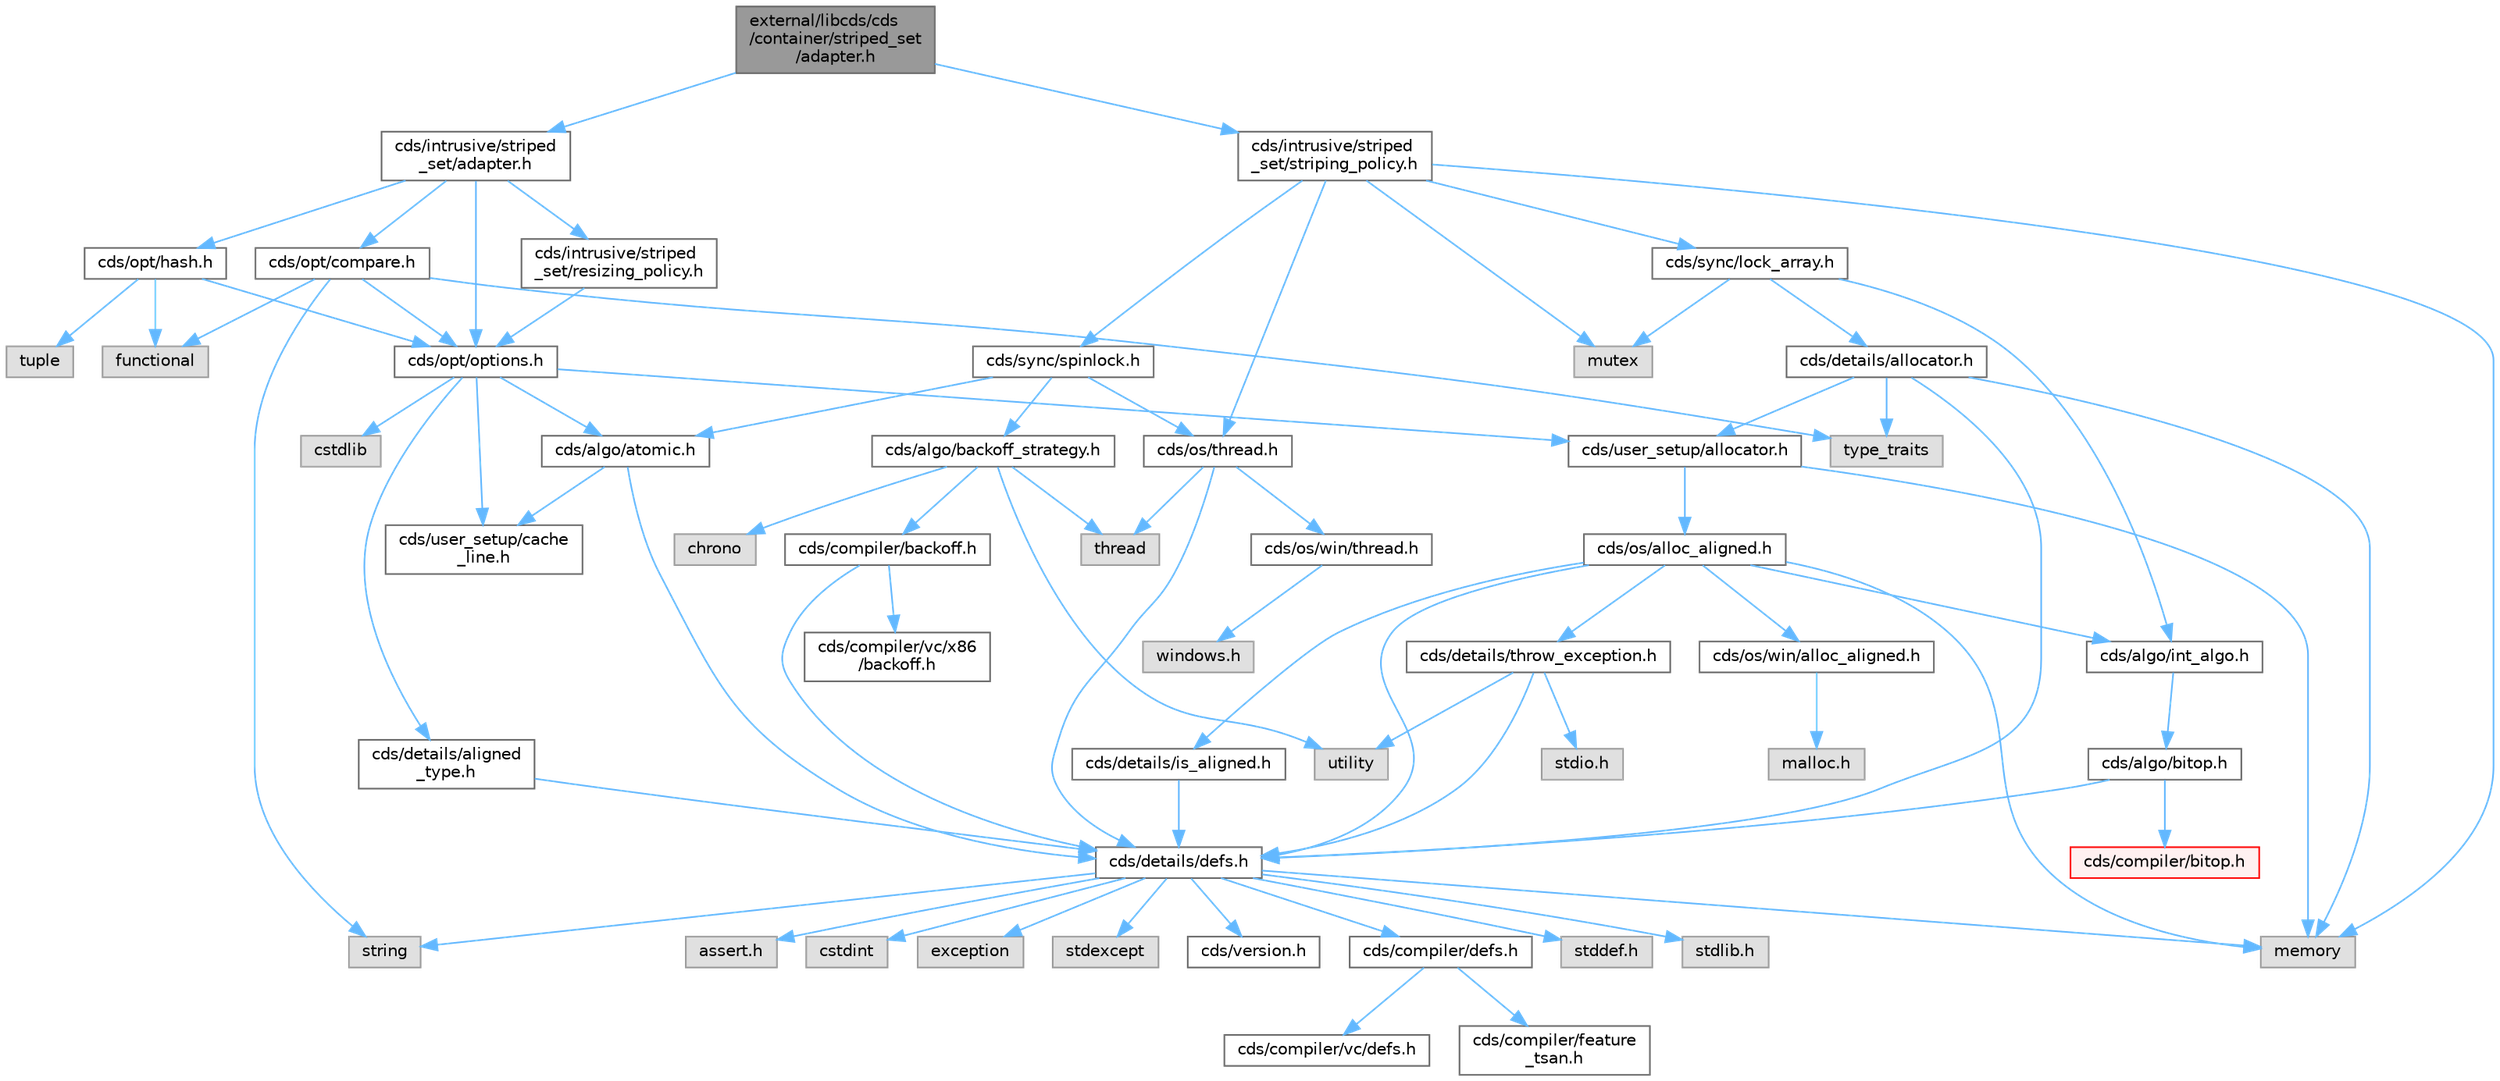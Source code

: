 digraph "external/libcds/cds/container/striped_set/adapter.h"
{
 // LATEX_PDF_SIZE
  bgcolor="transparent";
  edge [fontname=Helvetica,fontsize=10,labelfontname=Helvetica,labelfontsize=10];
  node [fontname=Helvetica,fontsize=10,shape=box,height=0.2,width=0.4];
  Node1 [id="Node000001",label="external/libcds/cds\l/container/striped_set\l/adapter.h",height=0.2,width=0.4,color="gray40", fillcolor="grey60", style="filled", fontcolor="black",tooltip=" "];
  Node1 -> Node2 [id="edge76_Node000001_Node000002",color="steelblue1",style="solid",tooltip=" "];
  Node2 [id="Node000002",label="cds/intrusive/striped\l_set/adapter.h",height=0.2,width=0.4,color="grey40", fillcolor="white", style="filled",URL="$intrusive_2striped__set_2adapter_8h.html",tooltip=" "];
  Node2 -> Node3 [id="edge77_Node000002_Node000003",color="steelblue1",style="solid",tooltip=" "];
  Node3 [id="Node000003",label="cds/opt/options.h",height=0.2,width=0.4,color="grey40", fillcolor="white", style="filled",URL="$opt_2options_8h.html",tooltip=" "];
  Node3 -> Node4 [id="edge78_Node000003_Node000004",color="steelblue1",style="solid",tooltip=" "];
  Node4 [id="Node000004",label="cstdlib",height=0.2,width=0.4,color="grey60", fillcolor="#E0E0E0", style="filled",tooltip=" "];
  Node3 -> Node5 [id="edge79_Node000003_Node000005",color="steelblue1",style="solid",tooltip=" "];
  Node5 [id="Node000005",label="cds/details/aligned\l_type.h",height=0.2,width=0.4,color="grey40", fillcolor="white", style="filled",URL="$aligned__type_8h.html",tooltip=" "];
  Node5 -> Node6 [id="edge80_Node000005_Node000006",color="steelblue1",style="solid",tooltip=" "];
  Node6 [id="Node000006",label="cds/details/defs.h",height=0.2,width=0.4,color="grey40", fillcolor="white", style="filled",URL="$details_2defs_8h.html",tooltip=" "];
  Node6 -> Node7 [id="edge81_Node000006_Node000007",color="steelblue1",style="solid",tooltip=" "];
  Node7 [id="Node000007",label="stddef.h",height=0.2,width=0.4,color="grey60", fillcolor="#E0E0E0", style="filled",tooltip=" "];
  Node6 -> Node8 [id="edge82_Node000006_Node000008",color="steelblue1",style="solid",tooltip=" "];
  Node8 [id="Node000008",label="stdlib.h",height=0.2,width=0.4,color="grey60", fillcolor="#E0E0E0", style="filled",tooltip=" "];
  Node6 -> Node9 [id="edge83_Node000006_Node000009",color="steelblue1",style="solid",tooltip=" "];
  Node9 [id="Node000009",label="assert.h",height=0.2,width=0.4,color="grey60", fillcolor="#E0E0E0", style="filled",tooltip=" "];
  Node6 -> Node10 [id="edge84_Node000006_Node000010",color="steelblue1",style="solid",tooltip=" "];
  Node10 [id="Node000010",label="cstdint",height=0.2,width=0.4,color="grey60", fillcolor="#E0E0E0", style="filled",tooltip=" "];
  Node6 -> Node11 [id="edge85_Node000006_Node000011",color="steelblue1",style="solid",tooltip=" "];
  Node11 [id="Node000011",label="exception",height=0.2,width=0.4,color="grey60", fillcolor="#E0E0E0", style="filled",tooltip=" "];
  Node6 -> Node12 [id="edge86_Node000006_Node000012",color="steelblue1",style="solid",tooltip=" "];
  Node12 [id="Node000012",label="stdexcept",height=0.2,width=0.4,color="grey60", fillcolor="#E0E0E0", style="filled",tooltip=" "];
  Node6 -> Node13 [id="edge87_Node000006_Node000013",color="steelblue1",style="solid",tooltip=" "];
  Node13 [id="Node000013",label="string",height=0.2,width=0.4,color="grey60", fillcolor="#E0E0E0", style="filled",tooltip=" "];
  Node6 -> Node14 [id="edge88_Node000006_Node000014",color="steelblue1",style="solid",tooltip=" "];
  Node14 [id="Node000014",label="memory",height=0.2,width=0.4,color="grey60", fillcolor="#E0E0E0", style="filled",tooltip=" "];
  Node6 -> Node15 [id="edge89_Node000006_Node000015",color="steelblue1",style="solid",tooltip=" "];
  Node15 [id="Node000015",label="cds/version.h",height=0.2,width=0.4,color="grey40", fillcolor="white", style="filled",URL="$external_2libcds_2cds_2version_8h.html",tooltip=" "];
  Node6 -> Node16 [id="edge90_Node000006_Node000016",color="steelblue1",style="solid",tooltip=" "];
  Node16 [id="Node000016",label="cds/compiler/defs.h",height=0.2,width=0.4,color="grey40", fillcolor="white", style="filled",URL="$compiler_2defs_8h.html",tooltip=" "];
  Node16 -> Node17 [id="edge91_Node000016_Node000017",color="steelblue1",style="solid",tooltip=" "];
  Node17 [id="Node000017",label="cds/compiler/vc/defs.h",height=0.2,width=0.4,color="grey40", fillcolor="white", style="filled",URL="$compiler_2vc_2defs_8h.html",tooltip=" "];
  Node16 -> Node18 [id="edge92_Node000016_Node000018",color="steelblue1",style="solid",tooltip=" "];
  Node18 [id="Node000018",label="cds/compiler/feature\l_tsan.h",height=0.2,width=0.4,color="grey40", fillcolor="white", style="filled",URL="$feature__tsan_8h.html",tooltip=" "];
  Node3 -> Node19 [id="edge93_Node000003_Node000019",color="steelblue1",style="solid",tooltip=" "];
  Node19 [id="Node000019",label="cds/user_setup/allocator.h",height=0.2,width=0.4,color="grey40", fillcolor="white", style="filled",URL="$external_2libcds_2cds_2user__setup_2allocator_8h.html",tooltip="Default implementation of allocator classes."];
  Node19 -> Node14 [id="edge94_Node000019_Node000014",color="steelblue1",style="solid",tooltip=" "];
  Node19 -> Node20 [id="edge95_Node000019_Node000020",color="steelblue1",style="solid",tooltip=" "];
  Node20 [id="Node000020",label="cds/os/alloc_aligned.h",height=0.2,width=0.4,color="grey40", fillcolor="white", style="filled",URL="$alloc__aligned_8h.html",tooltip=" "];
  Node20 -> Node6 [id="edge96_Node000020_Node000006",color="steelblue1",style="solid",tooltip=" "];
  Node20 -> Node21 [id="edge97_Node000020_Node000021",color="steelblue1",style="solid",tooltip=" "];
  Node21 [id="Node000021",label="cds/os/win/alloc_aligned.h",height=0.2,width=0.4,color="grey40", fillcolor="white", style="filled",URL="$win_2alloc__aligned_8h.html",tooltip=" "];
  Node21 -> Node22 [id="edge98_Node000021_Node000022",color="steelblue1",style="solid",tooltip=" "];
  Node22 [id="Node000022",label="malloc.h",height=0.2,width=0.4,color="grey60", fillcolor="#E0E0E0", style="filled",tooltip=" "];
  Node20 -> Node14 [id="edge99_Node000020_Node000014",color="steelblue1",style="solid",tooltip=" "];
  Node20 -> Node23 [id="edge100_Node000020_Node000023",color="steelblue1",style="solid",tooltip=" "];
  Node23 [id="Node000023",label="cds/details/is_aligned.h",height=0.2,width=0.4,color="grey40", fillcolor="white", style="filled",URL="$is__aligned_8h.html",tooltip=" "];
  Node23 -> Node6 [id="edge101_Node000023_Node000006",color="steelblue1",style="solid",tooltip=" "];
  Node20 -> Node24 [id="edge102_Node000020_Node000024",color="steelblue1",style="solid",tooltip=" "];
  Node24 [id="Node000024",label="cds/algo/int_algo.h",height=0.2,width=0.4,color="grey40", fillcolor="white", style="filled",URL="$int__algo_8h.html",tooltip=" "];
  Node24 -> Node25 [id="edge103_Node000024_Node000025",color="steelblue1",style="solid",tooltip=" "];
  Node25 [id="Node000025",label="cds/algo/bitop.h",height=0.2,width=0.4,color="grey40", fillcolor="white", style="filled",URL="$algo_2bitop_8h.html",tooltip=" "];
  Node25 -> Node6 [id="edge104_Node000025_Node000006",color="steelblue1",style="solid",tooltip=" "];
  Node25 -> Node26 [id="edge105_Node000025_Node000026",color="steelblue1",style="solid",tooltip=" "];
  Node26 [id="Node000026",label="cds/compiler/bitop.h",height=0.2,width=0.4,color="red", fillcolor="#FFF0F0", style="filled",URL="$compiler_2bitop_8h.html",tooltip=" "];
  Node20 -> Node31 [id="edge106_Node000020_Node000031",color="steelblue1",style="solid",tooltip=" "];
  Node31 [id="Node000031",label="cds/details/throw_exception.h",height=0.2,width=0.4,color="grey40", fillcolor="white", style="filled",URL="$throw__exception_8h.html",tooltip=" "];
  Node31 -> Node6 [id="edge107_Node000031_Node000006",color="steelblue1",style="solid",tooltip=" "];
  Node31 -> Node32 [id="edge108_Node000031_Node000032",color="steelblue1",style="solid",tooltip=" "];
  Node32 [id="Node000032",label="stdio.h",height=0.2,width=0.4,color="grey60", fillcolor="#E0E0E0", style="filled",tooltip=" "];
  Node31 -> Node33 [id="edge109_Node000031_Node000033",color="steelblue1",style="solid",tooltip=" "];
  Node33 [id="Node000033",label="utility",height=0.2,width=0.4,color="grey60", fillcolor="#E0E0E0", style="filled",tooltip=" "];
  Node3 -> Node34 [id="edge110_Node000003_Node000034",color="steelblue1",style="solid",tooltip=" "];
  Node34 [id="Node000034",label="cds/user_setup/cache\l_line.h",height=0.2,width=0.4,color="grey40", fillcolor="white", style="filled",URL="$cache__line_8h.html",tooltip="Cache-line size definition"];
  Node3 -> Node35 [id="edge111_Node000003_Node000035",color="steelblue1",style="solid",tooltip=" "];
  Node35 [id="Node000035",label="cds/algo/atomic.h",height=0.2,width=0.4,color="grey40", fillcolor="white", style="filled",URL="$external_2libcds_2cds_2algo_2atomic_8h.html",tooltip=" "];
  Node35 -> Node6 [id="edge112_Node000035_Node000006",color="steelblue1",style="solid",tooltip=" "];
  Node35 -> Node34 [id="edge113_Node000035_Node000034",color="steelblue1",style="solid",tooltip=" "];
  Node2 -> Node36 [id="edge114_Node000002_Node000036",color="steelblue1",style="solid",tooltip=" "];
  Node36 [id="Node000036",label="cds/intrusive/striped\l_set/resizing_policy.h",height=0.2,width=0.4,color="grey40", fillcolor="white", style="filled",URL="$resizing__policy_8h.html",tooltip=" "];
  Node36 -> Node3 [id="edge115_Node000036_Node000003",color="steelblue1",style="solid",tooltip=" "];
  Node2 -> Node37 [id="edge116_Node000002_Node000037",color="steelblue1",style="solid",tooltip=" "];
  Node37 [id="Node000037",label="cds/opt/hash.h",height=0.2,width=0.4,color="grey40", fillcolor="white", style="filled",URL="$external_2libcds_2cds_2opt_2hash_8h.html",tooltip=" "];
  Node37 -> Node38 [id="edge117_Node000037_Node000038",color="steelblue1",style="solid",tooltip=" "];
  Node38 [id="Node000038",label="tuple",height=0.2,width=0.4,color="grey60", fillcolor="#E0E0E0", style="filled",tooltip=" "];
  Node37 -> Node39 [id="edge118_Node000037_Node000039",color="steelblue1",style="solid",tooltip=" "];
  Node39 [id="Node000039",label="functional",height=0.2,width=0.4,color="grey60", fillcolor="#E0E0E0", style="filled",tooltip=" "];
  Node37 -> Node3 [id="edge119_Node000037_Node000003",color="steelblue1",style="solid",tooltip=" "];
  Node2 -> Node40 [id="edge120_Node000002_Node000040",color="steelblue1",style="solid",tooltip=" "];
  Node40 [id="Node000040",label="cds/opt/compare.h",height=0.2,width=0.4,color="grey40", fillcolor="white", style="filled",URL="$external_2libcds_2cds_2opt_2compare_8h.html",tooltip=" "];
  Node40 -> Node41 [id="edge121_Node000040_Node000041",color="steelblue1",style="solid",tooltip=" "];
  Node41 [id="Node000041",label="type_traits",height=0.2,width=0.4,color="grey60", fillcolor="#E0E0E0", style="filled",tooltip=" "];
  Node40 -> Node39 [id="edge122_Node000040_Node000039",color="steelblue1",style="solid",tooltip=" "];
  Node40 -> Node13 [id="edge123_Node000040_Node000013",color="steelblue1",style="solid",tooltip=" "];
  Node40 -> Node3 [id="edge124_Node000040_Node000003",color="steelblue1",style="solid",tooltip=" "];
  Node1 -> Node42 [id="edge125_Node000001_Node000042",color="steelblue1",style="solid",tooltip=" "];
  Node42 [id="Node000042",label="cds/intrusive/striped\l_set/striping_policy.h",height=0.2,width=0.4,color="grey40", fillcolor="white", style="filled",URL="$striping__policy_8h.html",tooltip=" "];
  Node42 -> Node14 [id="edge126_Node000042_Node000014",color="steelblue1",style="solid",tooltip=" "];
  Node42 -> Node43 [id="edge127_Node000042_Node000043",color="steelblue1",style="solid",tooltip=" "];
  Node43 [id="Node000043",label="mutex",height=0.2,width=0.4,color="grey60", fillcolor="#E0E0E0", style="filled",tooltip=" "];
  Node42 -> Node44 [id="edge128_Node000042_Node000044",color="steelblue1",style="solid",tooltip=" "];
  Node44 [id="Node000044",label="cds/sync/lock_array.h",height=0.2,width=0.4,color="grey40", fillcolor="white", style="filled",URL="$lock__array_8h.html",tooltip=" "];
  Node44 -> Node43 [id="edge129_Node000044_Node000043",color="steelblue1",style="solid",tooltip=" "];
  Node44 -> Node45 [id="edge130_Node000044_Node000045",color="steelblue1",style="solid",tooltip=" "];
  Node45 [id="Node000045",label="cds/details/allocator.h",height=0.2,width=0.4,color="grey40", fillcolor="white", style="filled",URL="$external_2libcds_2cds_2details_2allocator_8h.html",tooltip=" "];
  Node45 -> Node41 [id="edge131_Node000045_Node000041",color="steelblue1",style="solid",tooltip=" "];
  Node45 -> Node14 [id="edge132_Node000045_Node000014",color="steelblue1",style="solid",tooltip=" "];
  Node45 -> Node6 [id="edge133_Node000045_Node000006",color="steelblue1",style="solid",tooltip=" "];
  Node45 -> Node19 [id="edge134_Node000045_Node000019",color="steelblue1",style="solid",tooltip=" "];
  Node44 -> Node24 [id="edge135_Node000044_Node000024",color="steelblue1",style="solid",tooltip=" "];
  Node42 -> Node46 [id="edge136_Node000042_Node000046",color="steelblue1",style="solid",tooltip=" "];
  Node46 [id="Node000046",label="cds/os/thread.h",height=0.2,width=0.4,color="grey40", fillcolor="white", style="filled",URL="$cds_2os_2thread_8h.html",tooltip=" "];
  Node46 -> Node29 [id="edge137_Node000046_Node000029",color="steelblue1",style="solid",tooltip=" "];
  Node29 [id="Node000029",label="thread",height=0.2,width=0.4,color="grey60", fillcolor="#E0E0E0", style="filled",tooltip=" "];
  Node46 -> Node6 [id="edge138_Node000046_Node000006",color="steelblue1",style="solid",tooltip=" "];
  Node46 -> Node47 [id="edge139_Node000046_Node000047",color="steelblue1",style="solid",tooltip=" "];
  Node47 [id="Node000047",label="cds/os/win/thread.h",height=0.2,width=0.4,color="grey40", fillcolor="white", style="filled",URL="$cds_2os_2win_2thread_8h.html",tooltip=" "];
  Node47 -> Node48 [id="edge140_Node000047_Node000048",color="steelblue1",style="solid",tooltip=" "];
  Node48 [id="Node000048",label="windows.h",height=0.2,width=0.4,color="grey60", fillcolor="#E0E0E0", style="filled",tooltip=" "];
  Node42 -> Node49 [id="edge141_Node000042_Node000049",color="steelblue1",style="solid",tooltip=" "];
  Node49 [id="Node000049",label="cds/sync/spinlock.h",height=0.2,width=0.4,color="grey40", fillcolor="white", style="filled",URL="$sync_2spinlock_8h.html",tooltip=" "];
  Node49 -> Node35 [id="edge142_Node000049_Node000035",color="steelblue1",style="solid",tooltip=" "];
  Node49 -> Node46 [id="edge143_Node000049_Node000046",color="steelblue1",style="solid",tooltip=" "];
  Node49 -> Node50 [id="edge144_Node000049_Node000050",color="steelblue1",style="solid",tooltip=" "];
  Node50 [id="Node000050",label="cds/algo/backoff_strategy.h",height=0.2,width=0.4,color="grey40", fillcolor="white", style="filled",URL="$backoff__strategy_8h.html",tooltip=" "];
  Node50 -> Node33 [id="edge145_Node000050_Node000033",color="steelblue1",style="solid",tooltip=" "];
  Node50 -> Node29 [id="edge146_Node000050_Node000029",color="steelblue1",style="solid",tooltip=" "];
  Node50 -> Node51 [id="edge147_Node000050_Node000051",color="steelblue1",style="solid",tooltip=" "];
  Node51 [id="Node000051",label="chrono",height=0.2,width=0.4,color="grey60", fillcolor="#E0E0E0", style="filled",tooltip=" "];
  Node50 -> Node52 [id="edge148_Node000050_Node000052",color="steelblue1",style="solid",tooltip=" "];
  Node52 [id="Node000052",label="cds/compiler/backoff.h",height=0.2,width=0.4,color="grey40", fillcolor="white", style="filled",URL="$backoff_8h.html",tooltip=" "];
  Node52 -> Node6 [id="edge149_Node000052_Node000006",color="steelblue1",style="solid",tooltip=" "];
  Node52 -> Node53 [id="edge150_Node000052_Node000053",color="steelblue1",style="solid",tooltip=" "];
  Node53 [id="Node000053",label="cds/compiler/vc/x86\l/backoff.h",height=0.2,width=0.4,color="grey40", fillcolor="white", style="filled",URL="$vc_2x86_2backoff_8h.html",tooltip=" "];
}
